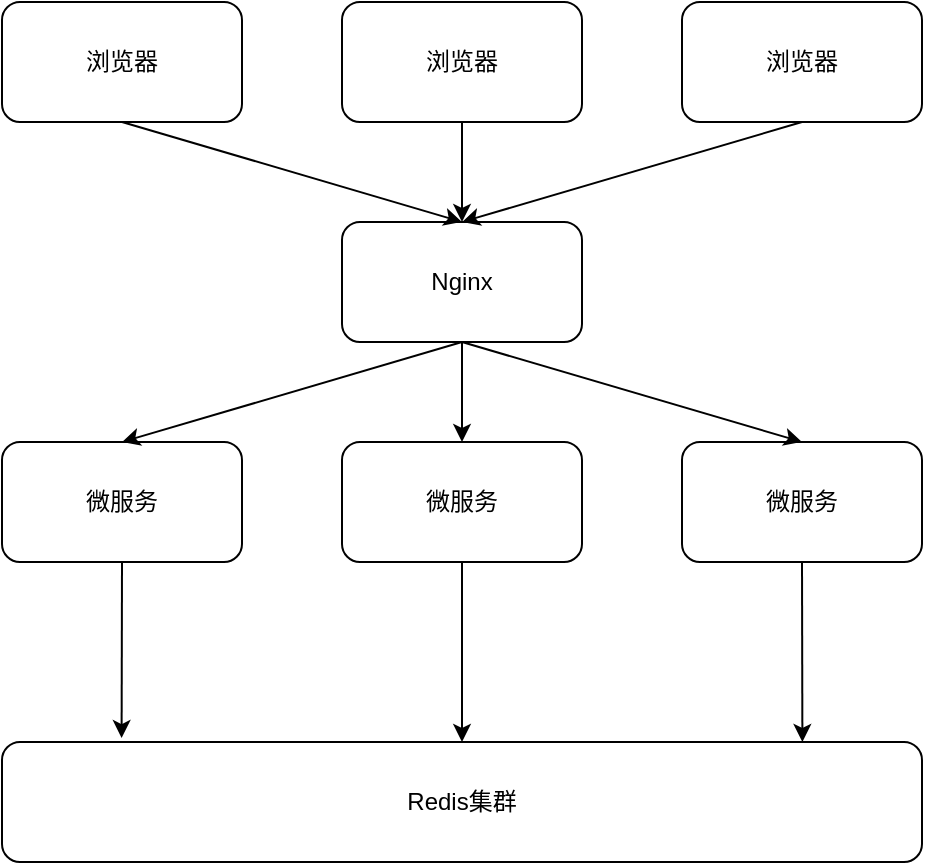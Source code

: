 <mxfile version="12.9.14" type="github">
  <diagram id="GgOm-Ov9J0ziLJ8iElkV" name="第 1 页">
    <mxGraphModel dx="1515" dy="654" grid="1" gridSize="10" guides="1" tooltips="1" connect="1" arrows="1" fold="1" page="1" pageScale="1" pageWidth="4681" pageHeight="3300" math="0" shadow="0">
      <root>
        <mxCell id="0" />
        <mxCell id="1" parent="0" />
        <mxCell id="KXQV2G5C7RftoU8U8lgx-6" style="rounded=0;orthogonalLoop=1;jettySize=auto;html=1;exitX=0.5;exitY=1;exitDx=0;exitDy=0;entryX=0.13;entryY=-0.033;entryDx=0;entryDy=0;entryPerimeter=0;" edge="1" parent="1" source="KXQV2G5C7RftoU8U8lgx-1" target="KXQV2G5C7RftoU8U8lgx-4">
          <mxGeometry relative="1" as="geometry" />
        </mxCell>
        <mxCell id="KXQV2G5C7RftoU8U8lgx-1" value="微服务" style="rounded=1;whiteSpace=wrap;html=1;" vertex="1" parent="1">
          <mxGeometry x="440" y="620" width="120" height="60" as="geometry" />
        </mxCell>
        <mxCell id="KXQV2G5C7RftoU8U8lgx-7" style="edgeStyle=none;rounded=0;orthogonalLoop=1;jettySize=auto;html=1;exitX=0.5;exitY=1;exitDx=0;exitDy=0;" edge="1" parent="1" source="KXQV2G5C7RftoU8U8lgx-2" target="KXQV2G5C7RftoU8U8lgx-4">
          <mxGeometry relative="1" as="geometry" />
        </mxCell>
        <mxCell id="KXQV2G5C7RftoU8U8lgx-2" value="微服务" style="rounded=1;whiteSpace=wrap;html=1;" vertex="1" parent="1">
          <mxGeometry x="610" y="620" width="120" height="60" as="geometry" />
        </mxCell>
        <mxCell id="KXQV2G5C7RftoU8U8lgx-8" style="edgeStyle=none;rounded=0;orthogonalLoop=1;jettySize=auto;html=1;exitX=0.5;exitY=1;exitDx=0;exitDy=0;entryX=0.87;entryY=0;entryDx=0;entryDy=0;entryPerimeter=0;" edge="1" parent="1" source="KXQV2G5C7RftoU8U8lgx-3" target="KXQV2G5C7RftoU8U8lgx-4">
          <mxGeometry relative="1" as="geometry" />
        </mxCell>
        <mxCell id="KXQV2G5C7RftoU8U8lgx-3" value="微服务" style="rounded=1;whiteSpace=wrap;html=1;" vertex="1" parent="1">
          <mxGeometry x="780" y="620" width="120" height="60" as="geometry" />
        </mxCell>
        <mxCell id="KXQV2G5C7RftoU8U8lgx-4" value="Redis集群" style="rounded=1;whiteSpace=wrap;html=1;" vertex="1" parent="1">
          <mxGeometry x="440" y="770" width="460" height="60" as="geometry" />
        </mxCell>
        <mxCell id="KXQV2G5C7RftoU8U8lgx-16" style="edgeStyle=none;rounded=0;orthogonalLoop=1;jettySize=auto;html=1;exitX=0.5;exitY=1;exitDx=0;exitDy=0;entryX=0.5;entryY=0;entryDx=0;entryDy=0;" edge="1" parent="1" source="KXQV2G5C7RftoU8U8lgx-9" target="KXQV2G5C7RftoU8U8lgx-1">
          <mxGeometry relative="1" as="geometry" />
        </mxCell>
        <mxCell id="KXQV2G5C7RftoU8U8lgx-17" style="edgeStyle=none;rounded=0;orthogonalLoop=1;jettySize=auto;html=1;exitX=0.5;exitY=1;exitDx=0;exitDy=0;" edge="1" parent="1" source="KXQV2G5C7RftoU8U8lgx-9" target="KXQV2G5C7RftoU8U8lgx-2">
          <mxGeometry relative="1" as="geometry" />
        </mxCell>
        <mxCell id="KXQV2G5C7RftoU8U8lgx-18" style="edgeStyle=none;rounded=0;orthogonalLoop=1;jettySize=auto;html=1;exitX=0.5;exitY=1;exitDx=0;exitDy=0;entryX=0.5;entryY=0;entryDx=0;entryDy=0;" edge="1" parent="1" source="KXQV2G5C7RftoU8U8lgx-9" target="KXQV2G5C7RftoU8U8lgx-3">
          <mxGeometry relative="1" as="geometry" />
        </mxCell>
        <mxCell id="KXQV2G5C7RftoU8U8lgx-9" value="Nginx" style="rounded=1;whiteSpace=wrap;html=1;" vertex="1" parent="1">
          <mxGeometry x="610" y="510" width="120" height="60" as="geometry" />
        </mxCell>
        <mxCell id="KXQV2G5C7RftoU8U8lgx-14" style="edgeStyle=none;rounded=0;orthogonalLoop=1;jettySize=auto;html=1;exitX=0.5;exitY=1;exitDx=0;exitDy=0;" edge="1" parent="1" source="KXQV2G5C7RftoU8U8lgx-10">
          <mxGeometry relative="1" as="geometry">
            <mxPoint x="670" y="510" as="targetPoint" />
          </mxGeometry>
        </mxCell>
        <mxCell id="KXQV2G5C7RftoU8U8lgx-10" value="浏览器" style="rounded=1;whiteSpace=wrap;html=1;" vertex="1" parent="1">
          <mxGeometry x="610" y="400" width="120" height="60" as="geometry" />
        </mxCell>
        <mxCell id="KXQV2G5C7RftoU8U8lgx-15" style="edgeStyle=none;rounded=0;orthogonalLoop=1;jettySize=auto;html=1;exitX=0.5;exitY=1;exitDx=0;exitDy=0;entryX=0.5;entryY=0;entryDx=0;entryDy=0;" edge="1" parent="1" source="KXQV2G5C7RftoU8U8lgx-11" target="KXQV2G5C7RftoU8U8lgx-9">
          <mxGeometry relative="1" as="geometry" />
        </mxCell>
        <mxCell id="KXQV2G5C7RftoU8U8lgx-11" value="浏览器" style="rounded=1;whiteSpace=wrap;html=1;" vertex="1" parent="1">
          <mxGeometry x="780" y="400" width="120" height="60" as="geometry" />
        </mxCell>
        <mxCell id="KXQV2G5C7RftoU8U8lgx-13" style="edgeStyle=none;rounded=0;orthogonalLoop=1;jettySize=auto;html=1;exitX=0.5;exitY=1;exitDx=0;exitDy=0;entryX=0.5;entryY=0;entryDx=0;entryDy=0;" edge="1" parent="1" source="KXQV2G5C7RftoU8U8lgx-12" target="KXQV2G5C7RftoU8U8lgx-9">
          <mxGeometry relative="1" as="geometry" />
        </mxCell>
        <mxCell id="KXQV2G5C7RftoU8U8lgx-12" value="浏览器" style="rounded=1;whiteSpace=wrap;html=1;" vertex="1" parent="1">
          <mxGeometry x="440" y="400" width="120" height="60" as="geometry" />
        </mxCell>
      </root>
    </mxGraphModel>
  </diagram>
</mxfile>
